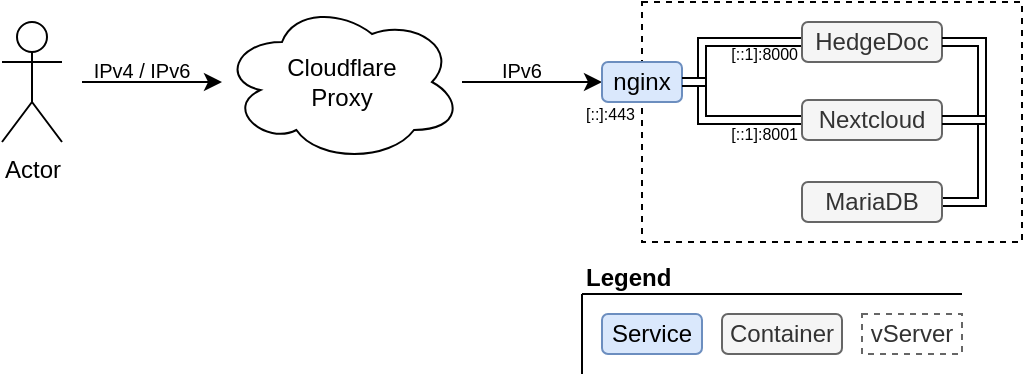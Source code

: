 <mxfile version="17.2.4" type="device"><diagram id="eUxB8EkCr8-bxUSQbfwR" name="Page-1"><mxGraphModel dx="1102" dy="905" grid="1" gridSize="10" guides="1" tooltips="1" connect="1" arrows="1" fold="1" page="1" pageScale="1" pageWidth="850" pageHeight="1100" math="0" shadow="0"><root><mxCell id="0"/><mxCell id="1" parent="0"/><mxCell id="pgXN5eZQ3YwnjoXOQLbK-1" value="Cloudflare&lt;br&gt;Proxy" style="ellipse;shape=cloud;whiteSpace=wrap;html=1;" parent="1" vertex="1"><mxGeometry x="160" y="40" width="120" height="80" as="geometry"/></mxCell><mxCell id="pgXN5eZQ3YwnjoXOQLbK-3" value="Actor" style="shape=umlActor;verticalLabelPosition=bottom;verticalAlign=top;html=1;outlineConnect=0;" parent="1" vertex="1"><mxGeometry x="50" y="50" width="30" height="60" as="geometry"/></mxCell><mxCell id="pgXN5eZQ3YwnjoXOQLbK-4" value="" style="endArrow=classic;html=1;rounded=0;" parent="1" edge="1"><mxGeometry width="50" height="50" relative="1" as="geometry"><mxPoint x="90" y="80" as="sourcePoint"/><mxPoint x="160" y="80" as="targetPoint"/></mxGeometry></mxCell><mxCell id="pgXN5eZQ3YwnjoXOQLbK-6" value="" style="rounded=0;whiteSpace=wrap;html=1;fillColor=none;dashed=1;" parent="1" vertex="1"><mxGeometry x="370" y="40" width="190" height="120" as="geometry"/></mxCell><mxCell id="pgXN5eZQ3YwnjoXOQLbK-7" value="" style="endArrow=classic;html=1;rounded=0;" parent="1" edge="1"><mxGeometry x="-0.143" y="10" width="50" height="50" relative="1" as="geometry"><mxPoint x="280" y="80" as="sourcePoint"/><mxPoint x="350" y="80" as="targetPoint"/><mxPoint as="offset"/></mxGeometry></mxCell><mxCell id="pgXN5eZQ3YwnjoXOQLbK-8" value="&lt;font style=&quot;font-size: 10px&quot;&gt;IPv6&lt;/font&gt;" style="text;html=1;strokeColor=none;fillColor=none;align=center;verticalAlign=middle;whiteSpace=wrap;rounded=0;dashed=1;" parent="1" vertex="1"><mxGeometry x="280" y="69" width="60" height="10" as="geometry"/></mxCell><mxCell id="pgXN5eZQ3YwnjoXOQLbK-9" value="&lt;font style=&quot;font-size: 10px&quot;&gt;IPv4 / IPv6&lt;/font&gt;" style="text;html=1;strokeColor=none;fillColor=none;align=center;verticalAlign=middle;whiteSpace=wrap;rounded=0;dashed=1;" parent="1" vertex="1"><mxGeometry x="90" y="69" width="60" height="10" as="geometry"/></mxCell><mxCell id="pgXN5eZQ3YwnjoXOQLbK-25" style="edgeStyle=orthogonalEdgeStyle;rounded=0;orthogonalLoop=1;jettySize=auto;html=1;exitX=1;exitY=0.5;exitDx=0;exitDy=0;entryX=0;entryY=0.5;entryDx=0;entryDy=0;fontSize=12;shape=link;" parent="1" source="pgXN5eZQ3YwnjoXOQLbK-12" target="pgXN5eZQ3YwnjoXOQLbK-13" edge="1"><mxGeometry relative="1" as="geometry"><Array as="points"><mxPoint x="400" y="80"/><mxPoint x="400" y="60"/></Array></mxGeometry></mxCell><mxCell id="pgXN5eZQ3YwnjoXOQLbK-12" value="&lt;font style=&quot;font-size: 12px&quot;&gt;nginx&lt;/font&gt;" style="rounded=1;whiteSpace=wrap;html=1;fontSize=10;fillColor=#dae8fc;strokeColor=#6c8ebf;" parent="1" vertex="1"><mxGeometry x="350" y="70" width="40" height="20" as="geometry"/></mxCell><mxCell id="pgXN5eZQ3YwnjoXOQLbK-13" value="&lt;font style=&quot;font-size: 12px&quot;&gt;HedgeDoc&lt;/font&gt;" style="rounded=1;whiteSpace=wrap;html=1;fontSize=10;fillColor=#f5f5f5;strokeColor=#666666;fontColor=#333333;" parent="1" vertex="1"><mxGeometry x="450" y="50" width="70" height="20" as="geometry"/></mxCell><mxCell id="pgXN5eZQ3YwnjoXOQLbK-14" value="&lt;font style=&quot;font-size: 8px&quot;&gt;[::]:443&lt;/font&gt;" style="text;html=1;strokeColor=none;fillColor=none;align=left;verticalAlign=middle;whiteSpace=wrap;rounded=0;dashed=1;" parent="1" vertex="1"><mxGeometry x="340" y="90" width="30" height="10" as="geometry"/></mxCell><mxCell id="pgXN5eZQ3YwnjoXOQLbK-16" value="&lt;font style=&quot;font-size: 12px&quot;&gt;Service&lt;/font&gt;" style="rounded=1;whiteSpace=wrap;html=1;fontSize=10;fillColor=#dae8fc;strokeColor=#6c8ebf;" parent="1" vertex="1"><mxGeometry x="350" y="196" width="50" height="20" as="geometry"/></mxCell><mxCell id="pgXN5eZQ3YwnjoXOQLbK-17" value="&lt;font style=&quot;font-size: 12px&quot;&gt;Container&lt;/font&gt;" style="rounded=1;whiteSpace=wrap;html=1;fontSize=10;fillColor=#f5f5f5;strokeColor=#666666;fontColor=#333333;" parent="1" vertex="1"><mxGeometry x="410" y="196" width="60" height="20" as="geometry"/></mxCell><mxCell id="pgXN5eZQ3YwnjoXOQLbK-19" value="&lt;b&gt;&lt;font style=&quot;font-size: 12px&quot;&gt;Legend&lt;/font&gt;&lt;/b&gt;" style="text;html=1;strokeColor=none;fillColor=none;align=left;verticalAlign=middle;whiteSpace=wrap;rounded=0;fontSize=8;" parent="1" vertex="1"><mxGeometry x="340" y="170" width="80" height="15" as="geometry"/></mxCell><mxCell id="pgXN5eZQ3YwnjoXOQLbK-22" value="&lt;font style=&quot;font-size: 8px&quot;&gt;[::1]:8000&lt;/font&gt;" style="text;html=1;strokeColor=none;fillColor=none;align=right;verticalAlign=middle;whiteSpace=wrap;rounded=0;dashed=1;" parent="1" vertex="1"><mxGeometry x="420" y="60" width="30" height="10" as="geometry"/></mxCell><mxCell id="pgXN5eZQ3YwnjoXOQLbK-23" value="&lt;font style=&quot;font-size: 8px&quot;&gt;[::1]:8001&lt;/font&gt;" style="text;html=1;strokeColor=none;fillColor=none;align=right;verticalAlign=middle;whiteSpace=wrap;rounded=0;dashed=1;" parent="1" vertex="1"><mxGeometry x="420" y="100" width="30" height="10" as="geometry"/></mxCell><mxCell id="pgXN5eZQ3YwnjoXOQLbK-26" style="edgeStyle=orthogonalEdgeStyle;rounded=0;orthogonalLoop=1;jettySize=auto;html=1;exitX=0;exitY=0.5;exitDx=0;exitDy=0;entryX=1;entryY=0.5;entryDx=0;entryDy=0;fontSize=12;shape=link;" parent="1" source="pgXN5eZQ3YwnjoXOQLbK-24" target="pgXN5eZQ3YwnjoXOQLbK-12" edge="1"><mxGeometry relative="1" as="geometry"><Array as="points"><mxPoint x="400" y="99"/><mxPoint x="400" y="80"/></Array></mxGeometry></mxCell><mxCell id="pgXN5eZQ3YwnjoXOQLbK-24" value="&lt;font style=&quot;font-size: 12px&quot;&gt;Nextcloud&lt;/font&gt;" style="rounded=1;whiteSpace=wrap;html=1;fontSize=10;fillColor=#f5f5f5;strokeColor=#666666;fontColor=#333333;" parent="1" vertex="1"><mxGeometry x="450" y="89" width="70" height="20" as="geometry"/></mxCell><mxCell id="pgXN5eZQ3YwnjoXOQLbK-27" value="&lt;font style=&quot;font-size: 12px&quot;&gt;vServer&lt;/font&gt;" style="rounded=0;whiteSpace=wrap;html=1;fontSize=10;fillColor=none;strokeColor=#666666;fontColor=#333333;dashed=1;" parent="1" vertex="1"><mxGeometry x="480" y="196" width="50" height="20" as="geometry"/></mxCell><mxCell id="pgXN5eZQ3YwnjoXOQLbK-28" value="" style="endArrow=none;html=1;rounded=0;fontSize=12;" parent="1" edge="1"><mxGeometry width="50" height="50" relative="1" as="geometry"><mxPoint x="340" y="186" as="sourcePoint"/><mxPoint x="530" y="186" as="targetPoint"/></mxGeometry></mxCell><mxCell id="pgXN5eZQ3YwnjoXOQLbK-29" value="" style="endArrow=none;html=1;rounded=0;fontSize=12;" parent="1" edge="1"><mxGeometry width="50" height="50" relative="1" as="geometry"><mxPoint x="340" y="186" as="sourcePoint"/><mxPoint x="340" y="226" as="targetPoint"/></mxGeometry></mxCell><mxCell id="pgXN5eZQ3YwnjoXOQLbK-31" style="edgeStyle=orthogonalEdgeStyle;rounded=0;orthogonalLoop=1;jettySize=auto;html=1;exitX=1;exitY=0.5;exitDx=0;exitDy=0;entryX=1;entryY=0.5;entryDx=0;entryDy=0;fontSize=12;shape=link;" parent="1" source="pgXN5eZQ3YwnjoXOQLbK-30" target="pgXN5eZQ3YwnjoXOQLbK-24" edge="1"><mxGeometry relative="1" as="geometry"><Array as="points"><mxPoint x="540" y="140"/><mxPoint x="540" y="99"/></Array></mxGeometry></mxCell><mxCell id="pgXN5eZQ3YwnjoXOQLbK-32" style="edgeStyle=orthogonalEdgeStyle;shape=link;rounded=0;orthogonalLoop=1;jettySize=auto;html=1;exitX=1;exitY=0.5;exitDx=0;exitDy=0;entryX=1;entryY=0.5;entryDx=0;entryDy=0;fontSize=12;" parent="1" source="pgXN5eZQ3YwnjoXOQLbK-24" target="pgXN5eZQ3YwnjoXOQLbK-13" edge="1"><mxGeometry relative="1" as="geometry"><Array as="points"><mxPoint x="540" y="99"/><mxPoint x="540" y="60"/></Array></mxGeometry></mxCell><mxCell id="pgXN5eZQ3YwnjoXOQLbK-30" value="&lt;font style=&quot;font-size: 12px&quot;&gt;MariaDB&lt;/font&gt;" style="rounded=1;whiteSpace=wrap;html=1;fontSize=10;fillColor=#f5f5f5;strokeColor=#666666;fontColor=#333333;" parent="1" vertex="1"><mxGeometry x="450" y="130" width="70" height="20" as="geometry"/></mxCell></root></mxGraphModel></diagram></mxfile>